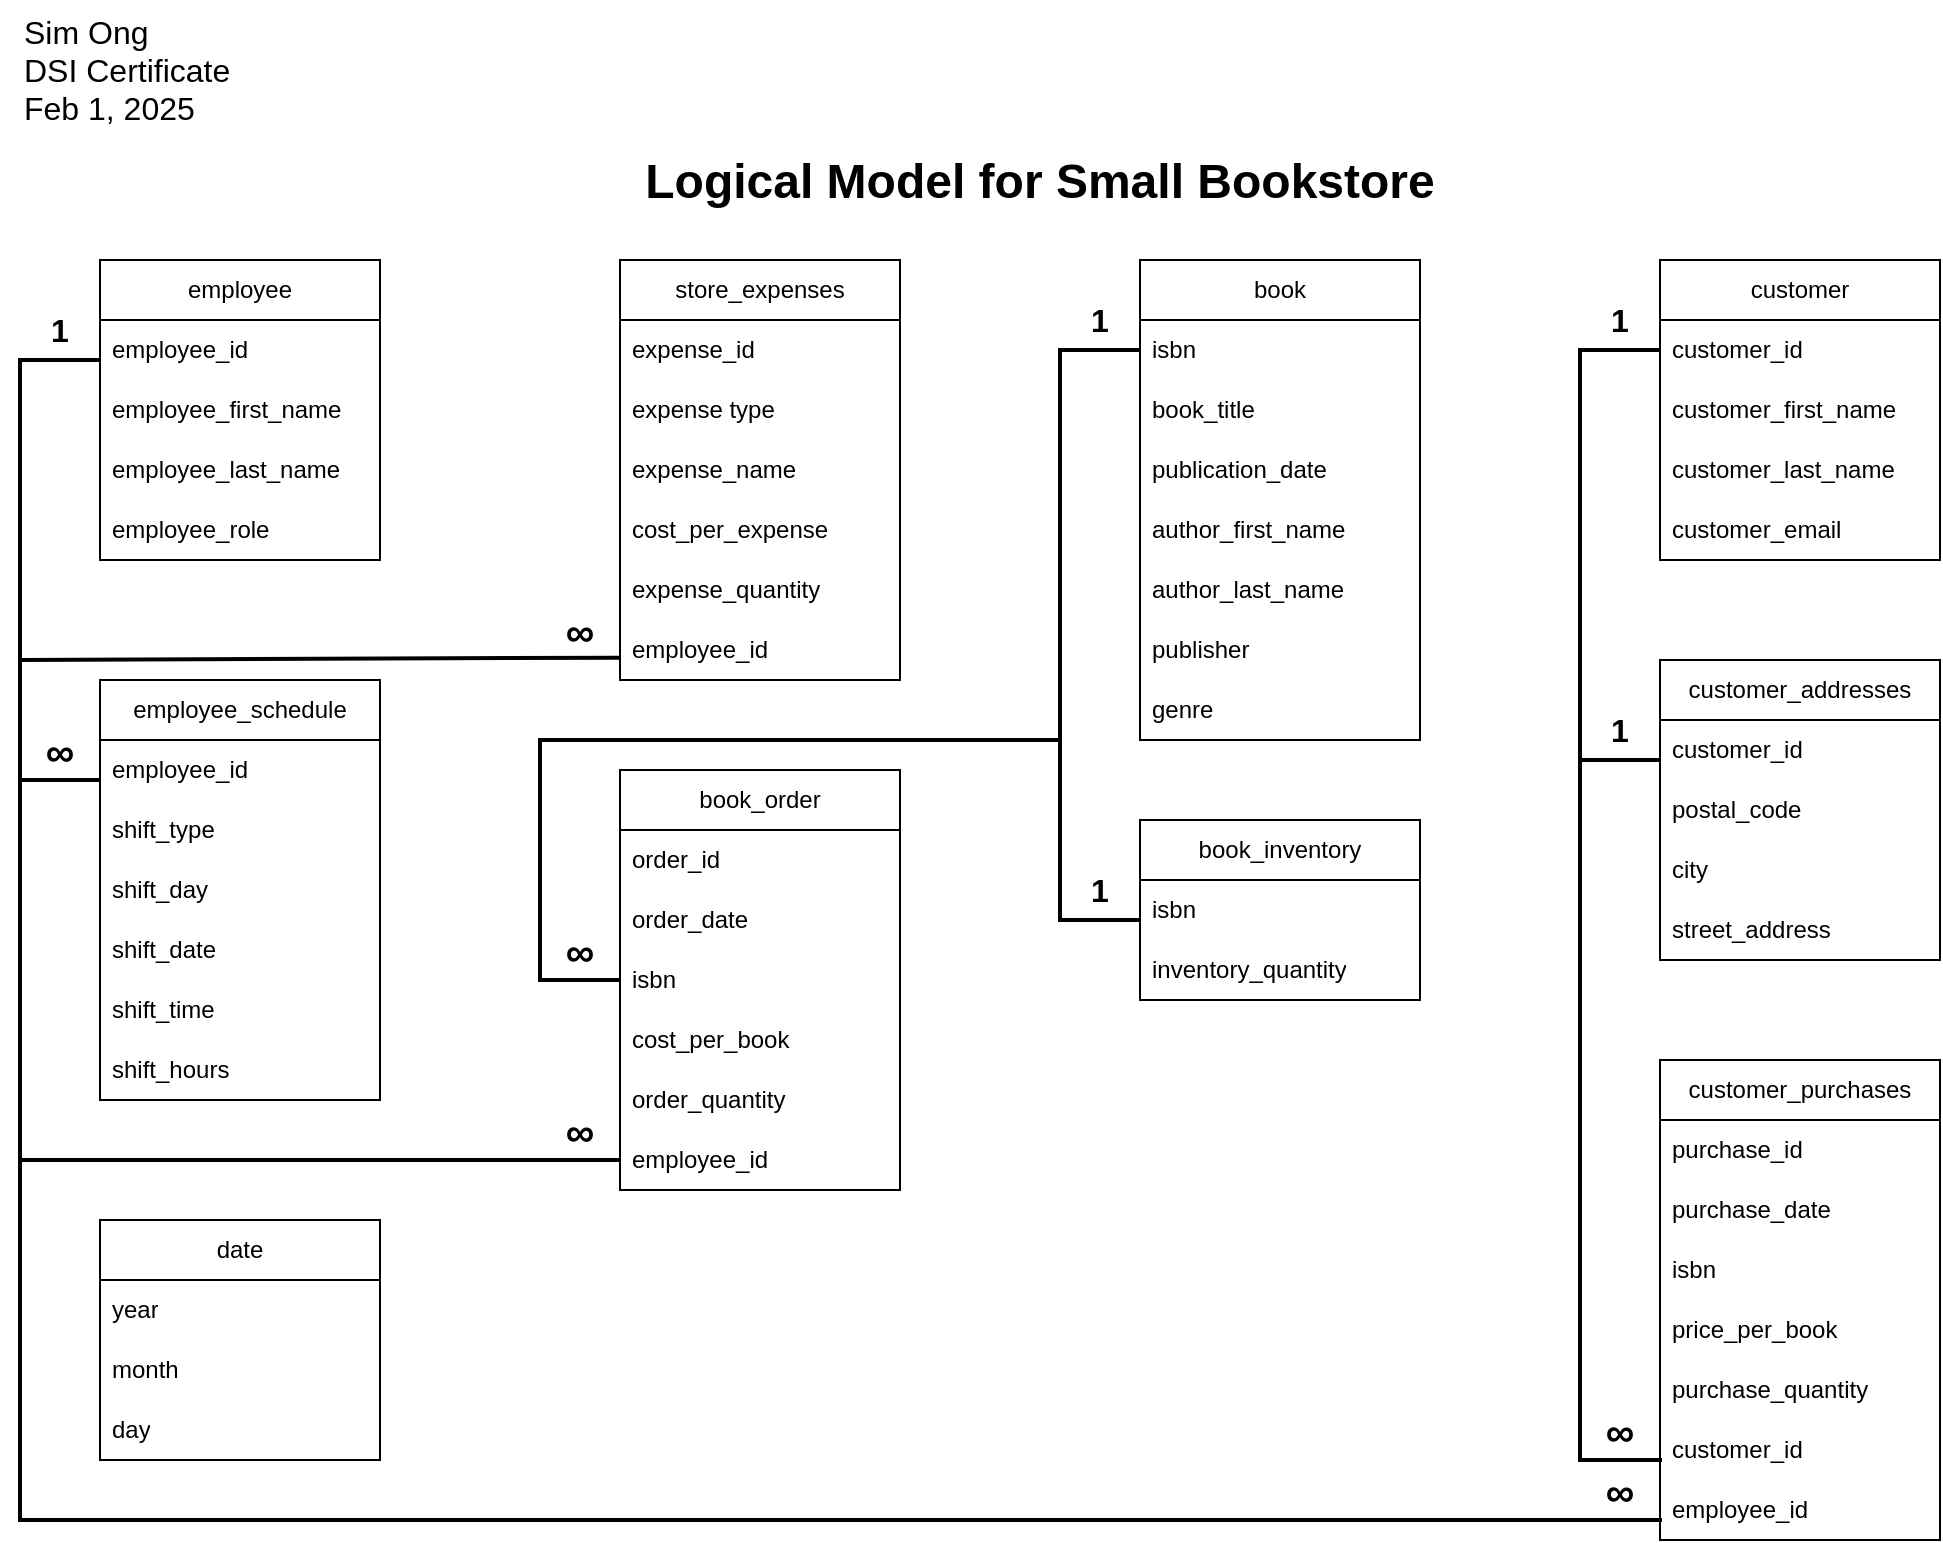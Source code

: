 <mxfile version="26.0.8">
  <diagram name="Page-1" id="HHc5s2xtrYDEAIcXQuKm">
    <mxGraphModel dx="1454" dy="2145" grid="1" gridSize="10" guides="1" tooltips="1" connect="1" arrows="1" fold="1" page="1" pageScale="1" pageWidth="1100" pageHeight="850" math="0" shadow="0">
      <root>
        <mxCell id="0" />
        <mxCell id="1" parent="0" />
        <mxCell id="Mvz2EwLi-r0chd6kOaBk-1" value="&lt;h1 style=&quot;margin-top: 0px;&quot;&gt;Logical Model for Small Bookstore&lt;/h1&gt;" style="text;html=1;whiteSpace=wrap;overflow=hidden;rounded=0;align=center;" parent="1" vertex="1">
          <mxGeometry x="315" y="-740" width="470" height="50" as="geometry" />
        </mxCell>
        <mxCell id="Mvz2EwLi-r0chd6kOaBk-2" value="&lt;font style=&quot;font-size: 16px;&quot;&gt;Sim Ong&lt;/font&gt;&lt;div&gt;&lt;font style=&quot;font-size: 16px;&quot;&gt;DSI Certificate&lt;/font&gt;&lt;/div&gt;&lt;div&gt;&lt;font style=&quot;font-size: 16px;&quot;&gt;Feb 1, 2025&lt;/font&gt;&lt;/div&gt;" style="text;html=1;align=left;verticalAlign=middle;whiteSpace=wrap;rounded=0;" parent="1" vertex="1">
          <mxGeometry x="40" y="-810" width="180" height="70" as="geometry" />
        </mxCell>
        <mxCell id="Mvz2EwLi-r0chd6kOaBk-3" value="employee" style="swimlane;fontStyle=0;childLayout=stackLayout;horizontal=1;startSize=30;horizontalStack=0;resizeParent=1;resizeParentMax=0;resizeLast=0;collapsible=1;marginBottom=0;whiteSpace=wrap;html=1;" parent="1" vertex="1">
          <mxGeometry x="80" y="-680" width="140" height="150" as="geometry" />
        </mxCell>
        <mxCell id="Mvz2EwLi-r0chd6kOaBk-4" value="employee_id" style="text;strokeColor=none;fillColor=none;align=left;verticalAlign=middle;spacingLeft=4;spacingRight=4;overflow=hidden;points=[[0,0.5],[1,0.5]];portConstraint=eastwest;rotatable=0;whiteSpace=wrap;html=1;" parent="Mvz2EwLi-r0chd6kOaBk-3" vertex="1">
          <mxGeometry y="30" width="140" height="30" as="geometry" />
        </mxCell>
        <mxCell id="Mvz2EwLi-r0chd6kOaBk-5" value="employee_first_name" style="text;strokeColor=none;fillColor=none;align=left;verticalAlign=middle;spacingLeft=4;spacingRight=4;overflow=hidden;points=[[0,0.5],[1,0.5]];portConstraint=eastwest;rotatable=0;whiteSpace=wrap;html=1;" parent="Mvz2EwLi-r0chd6kOaBk-3" vertex="1">
          <mxGeometry y="60" width="140" height="30" as="geometry" />
        </mxCell>
        <mxCell id="Mvz2EwLi-r0chd6kOaBk-6" value="employee_last_name" style="text;strokeColor=none;fillColor=none;align=left;verticalAlign=middle;spacingLeft=4;spacingRight=4;overflow=hidden;points=[[0,0.5],[1,0.5]];portConstraint=eastwest;rotatable=0;whiteSpace=wrap;html=1;" parent="Mvz2EwLi-r0chd6kOaBk-3" vertex="1">
          <mxGeometry y="90" width="140" height="30" as="geometry" />
        </mxCell>
        <mxCell id="Mvz2EwLi-r0chd6kOaBk-7" value="employee_role" style="text;strokeColor=none;fillColor=none;align=left;verticalAlign=middle;spacingLeft=4;spacingRight=4;overflow=hidden;points=[[0,0.5],[1,0.5]];portConstraint=eastwest;rotatable=0;whiteSpace=wrap;html=1;" parent="Mvz2EwLi-r0chd6kOaBk-3" vertex="1">
          <mxGeometry y="120" width="140" height="30" as="geometry" />
        </mxCell>
        <mxCell id="Mvz2EwLi-r0chd6kOaBk-8" value="customer" style="swimlane;fontStyle=0;childLayout=stackLayout;horizontal=1;startSize=30;horizontalStack=0;resizeParent=1;resizeParentMax=0;resizeLast=0;collapsible=1;marginBottom=0;whiteSpace=wrap;html=1;" parent="1" vertex="1">
          <mxGeometry x="860" y="-680" width="140" height="150" as="geometry" />
        </mxCell>
        <mxCell id="Mvz2EwLi-r0chd6kOaBk-9" value="customer_id" style="text;strokeColor=none;fillColor=none;align=left;verticalAlign=middle;spacingLeft=4;spacingRight=4;overflow=hidden;points=[[0,0.5],[1,0.5]];portConstraint=eastwest;rotatable=0;whiteSpace=wrap;html=1;" parent="Mvz2EwLi-r0chd6kOaBk-8" vertex="1">
          <mxGeometry y="30" width="140" height="30" as="geometry" />
        </mxCell>
        <mxCell id="Mvz2EwLi-r0chd6kOaBk-10" value="customer_first_name" style="text;strokeColor=none;fillColor=none;align=left;verticalAlign=middle;spacingLeft=4;spacingRight=4;overflow=hidden;points=[[0,0.5],[1,0.5]];portConstraint=eastwest;rotatable=0;whiteSpace=wrap;html=1;" parent="Mvz2EwLi-r0chd6kOaBk-8" vertex="1">
          <mxGeometry y="60" width="140" height="30" as="geometry" />
        </mxCell>
        <mxCell id="Mvz2EwLi-r0chd6kOaBk-11" value="customer_last_name" style="text;strokeColor=none;fillColor=none;align=left;verticalAlign=middle;spacingLeft=4;spacingRight=4;overflow=hidden;points=[[0,0.5],[1,0.5]];portConstraint=eastwest;rotatable=0;whiteSpace=wrap;html=1;" parent="Mvz2EwLi-r0chd6kOaBk-8" vertex="1">
          <mxGeometry y="90" width="140" height="30" as="geometry" />
        </mxCell>
        <mxCell id="Mvz2EwLi-r0chd6kOaBk-13" value="customer_email" style="text;strokeColor=none;fillColor=none;align=left;verticalAlign=middle;spacingLeft=4;spacingRight=4;overflow=hidden;points=[[0,0.5],[1,0.5]];portConstraint=eastwest;rotatable=0;whiteSpace=wrap;html=1;" parent="Mvz2EwLi-r0chd6kOaBk-8" vertex="1">
          <mxGeometry y="120" width="140" height="30" as="geometry" />
        </mxCell>
        <mxCell id="Mvz2EwLi-r0chd6kOaBk-14" value="book_order" style="swimlane;fontStyle=0;childLayout=stackLayout;horizontal=1;startSize=30;horizontalStack=0;resizeParent=1;resizeParentMax=0;resizeLast=0;collapsible=1;marginBottom=0;whiteSpace=wrap;html=1;" parent="1" vertex="1">
          <mxGeometry x="340" y="-425" width="140" height="210" as="geometry" />
        </mxCell>
        <mxCell id="Mvz2EwLi-r0chd6kOaBk-15" value="order_id" style="text;strokeColor=none;fillColor=none;align=left;verticalAlign=middle;spacingLeft=4;spacingRight=4;overflow=hidden;points=[[0,0.5],[1,0.5]];portConstraint=eastwest;rotatable=0;whiteSpace=wrap;html=1;" parent="Mvz2EwLi-r0chd6kOaBk-14" vertex="1">
          <mxGeometry y="30" width="140" height="30" as="geometry" />
        </mxCell>
        <mxCell id="Mvz2EwLi-r0chd6kOaBk-23" value="order_date" style="text;strokeColor=none;fillColor=none;align=left;verticalAlign=middle;spacingLeft=4;spacingRight=4;overflow=hidden;points=[[0,0.5],[1,0.5]];portConstraint=eastwest;rotatable=0;whiteSpace=wrap;html=1;" parent="Mvz2EwLi-r0chd6kOaBk-14" vertex="1">
          <mxGeometry y="60" width="140" height="30" as="geometry" />
        </mxCell>
        <mxCell id="Mvz2EwLi-r0chd6kOaBk-17" value="isbn" style="text;strokeColor=none;fillColor=none;align=left;verticalAlign=middle;spacingLeft=4;spacingRight=4;overflow=hidden;points=[[0,0.5],[1,0.5]];portConstraint=eastwest;rotatable=0;whiteSpace=wrap;html=1;" parent="Mvz2EwLi-r0chd6kOaBk-14" vertex="1">
          <mxGeometry y="90" width="140" height="30" as="geometry" />
        </mxCell>
        <mxCell id="Mvz2EwLi-r0chd6kOaBk-36" value="cost_per_book" style="text;strokeColor=none;fillColor=none;align=left;verticalAlign=middle;spacingLeft=4;spacingRight=4;overflow=hidden;points=[[0,0.5],[1,0.5]];portConstraint=eastwest;rotatable=0;whiteSpace=wrap;html=1;" parent="Mvz2EwLi-r0chd6kOaBk-14" vertex="1">
          <mxGeometry y="120" width="140" height="30" as="geometry" />
        </mxCell>
        <mxCell id="Mvz2EwLi-r0chd6kOaBk-18" value="order_quantity" style="text;strokeColor=none;fillColor=none;align=left;verticalAlign=middle;spacingLeft=4;spacingRight=4;overflow=hidden;points=[[0,0.5],[1,0.5]];portConstraint=eastwest;rotatable=0;whiteSpace=wrap;html=1;" parent="Mvz2EwLi-r0chd6kOaBk-14" vertex="1">
          <mxGeometry y="150" width="140" height="30" as="geometry" />
        </mxCell>
        <mxCell id="953FmAvS5PkNVOOfTQaq-9" value="employee_id" style="text;strokeColor=none;fillColor=none;align=left;verticalAlign=middle;spacingLeft=4;spacingRight=4;overflow=hidden;points=[[0,0.5],[1,0.5]];portConstraint=eastwest;rotatable=0;whiteSpace=wrap;html=1;" vertex="1" parent="Mvz2EwLi-r0chd6kOaBk-14">
          <mxGeometry y="180" width="140" height="30" as="geometry" />
        </mxCell>
        <mxCell id="Mvz2EwLi-r0chd6kOaBk-24" value="book" style="swimlane;fontStyle=0;childLayout=stackLayout;horizontal=1;startSize=30;horizontalStack=0;resizeParent=1;resizeParentMax=0;resizeLast=0;collapsible=1;marginBottom=0;whiteSpace=wrap;html=1;" parent="1" vertex="1">
          <mxGeometry x="600" y="-680" width="140" height="240" as="geometry" />
        </mxCell>
        <mxCell id="Mvz2EwLi-r0chd6kOaBk-25" value="isbn" style="text;strokeColor=none;fillColor=none;align=left;verticalAlign=middle;spacingLeft=4;spacingRight=4;overflow=hidden;points=[[0,0.5],[1,0.5]];portConstraint=eastwest;rotatable=0;whiteSpace=wrap;html=1;" parent="Mvz2EwLi-r0chd6kOaBk-24" vertex="1">
          <mxGeometry y="30" width="140" height="30" as="geometry" />
        </mxCell>
        <mxCell id="Mvz2EwLi-r0chd6kOaBk-26" value="book_title" style="text;strokeColor=none;fillColor=none;align=left;verticalAlign=middle;spacingLeft=4;spacingRight=4;overflow=hidden;points=[[0,0.5],[1,0.5]];portConstraint=eastwest;rotatable=0;whiteSpace=wrap;html=1;" parent="Mvz2EwLi-r0chd6kOaBk-24" vertex="1">
          <mxGeometry y="60" width="140" height="30" as="geometry" />
        </mxCell>
        <mxCell id="Mvz2EwLi-r0chd6kOaBk-21" value="publication_date" style="text;strokeColor=none;fillColor=none;align=left;verticalAlign=middle;spacingLeft=4;spacingRight=4;overflow=hidden;points=[[0,0.5],[1,0.5]];portConstraint=eastwest;rotatable=0;whiteSpace=wrap;html=1;" parent="Mvz2EwLi-r0chd6kOaBk-24" vertex="1">
          <mxGeometry y="90" width="140" height="30" as="geometry" />
        </mxCell>
        <mxCell id="Mvz2EwLi-r0chd6kOaBk-20" value="author_first_name" style="text;strokeColor=none;fillColor=none;align=left;verticalAlign=middle;spacingLeft=4;spacingRight=4;overflow=hidden;points=[[0,0.5],[1,0.5]];portConstraint=eastwest;rotatable=0;whiteSpace=wrap;html=1;" parent="Mvz2EwLi-r0chd6kOaBk-24" vertex="1">
          <mxGeometry y="120" width="140" height="30" as="geometry" />
        </mxCell>
        <mxCell id="Mvz2EwLi-r0chd6kOaBk-19" value="author_last_name" style="text;strokeColor=none;fillColor=none;align=left;verticalAlign=middle;spacingLeft=4;spacingRight=4;overflow=hidden;points=[[0,0.5],[1,0.5]];portConstraint=eastwest;rotatable=0;whiteSpace=wrap;html=1;" parent="Mvz2EwLi-r0chd6kOaBk-24" vertex="1">
          <mxGeometry y="150" width="140" height="30" as="geometry" />
        </mxCell>
        <mxCell id="Mvz2EwLi-r0chd6kOaBk-16" value="publisher" style="text;strokeColor=none;fillColor=none;align=left;verticalAlign=middle;spacingLeft=4;spacingRight=4;overflow=hidden;points=[[0,0.5],[1,0.5]];portConstraint=eastwest;rotatable=0;whiteSpace=wrap;html=1;" parent="Mvz2EwLi-r0chd6kOaBk-24" vertex="1">
          <mxGeometry y="180" width="140" height="30" as="geometry" />
        </mxCell>
        <mxCell id="953FmAvS5PkNVOOfTQaq-34" value="genre" style="text;strokeColor=none;fillColor=none;align=left;verticalAlign=middle;spacingLeft=4;spacingRight=4;overflow=hidden;points=[[0,0.5],[1,0.5]];portConstraint=eastwest;rotatable=0;whiteSpace=wrap;html=1;" vertex="1" parent="Mvz2EwLi-r0chd6kOaBk-24">
          <mxGeometry y="210" width="140" height="30" as="geometry" />
        </mxCell>
        <mxCell id="Mvz2EwLi-r0chd6kOaBk-30" value="customer_purchases" style="swimlane;fontStyle=0;childLayout=stackLayout;horizontal=1;startSize=30;horizontalStack=0;resizeParent=1;resizeParentMax=0;resizeLast=0;collapsible=1;marginBottom=0;whiteSpace=wrap;html=1;" parent="1" vertex="1">
          <mxGeometry x="860" y="-280" width="140" height="240" as="geometry" />
        </mxCell>
        <mxCell id="Mvz2EwLi-r0chd6kOaBk-31" value="purchase_id" style="text;strokeColor=none;fillColor=none;align=left;verticalAlign=middle;spacingLeft=4;spacingRight=4;overflow=hidden;points=[[0,0.5],[1,0.5]];portConstraint=eastwest;rotatable=0;whiteSpace=wrap;html=1;" parent="Mvz2EwLi-r0chd6kOaBk-30" vertex="1">
          <mxGeometry y="30" width="140" height="30" as="geometry" />
        </mxCell>
        <mxCell id="Mvz2EwLi-r0chd6kOaBk-32" value="purchase_date" style="text;strokeColor=none;fillColor=none;align=left;verticalAlign=middle;spacingLeft=4;spacingRight=4;overflow=hidden;points=[[0,0.5],[1,0.5]];portConstraint=eastwest;rotatable=0;whiteSpace=wrap;html=1;" parent="Mvz2EwLi-r0chd6kOaBk-30" vertex="1">
          <mxGeometry y="60" width="140" height="30" as="geometry" />
        </mxCell>
        <mxCell id="Mvz2EwLi-r0chd6kOaBk-33" value="isbn" style="text;strokeColor=none;fillColor=none;align=left;verticalAlign=middle;spacingLeft=4;spacingRight=4;overflow=hidden;points=[[0,0.5],[1,0.5]];portConstraint=eastwest;rotatable=0;whiteSpace=wrap;html=1;" parent="Mvz2EwLi-r0chd6kOaBk-30" vertex="1">
          <mxGeometry y="90" width="140" height="30" as="geometry" />
        </mxCell>
        <mxCell id="Mvz2EwLi-r0chd6kOaBk-35" value="price_per_book" style="text;strokeColor=none;fillColor=none;align=left;verticalAlign=middle;spacingLeft=4;spacingRight=4;overflow=hidden;points=[[0,0.5],[1,0.5]];portConstraint=eastwest;rotatable=0;whiteSpace=wrap;html=1;" parent="Mvz2EwLi-r0chd6kOaBk-30" vertex="1">
          <mxGeometry y="120" width="140" height="30" as="geometry" />
        </mxCell>
        <mxCell id="Mvz2EwLi-r0chd6kOaBk-34" value="purchase_quantity" style="text;strokeColor=none;fillColor=none;align=left;verticalAlign=middle;spacingLeft=4;spacingRight=4;overflow=hidden;points=[[0,0.5],[1,0.5]];portConstraint=eastwest;rotatable=0;whiteSpace=wrap;html=1;" parent="Mvz2EwLi-r0chd6kOaBk-30" vertex="1">
          <mxGeometry y="150" width="140" height="30" as="geometry" />
        </mxCell>
        <mxCell id="Mvz2EwLi-r0chd6kOaBk-37" value="customer_id" style="text;strokeColor=none;fillColor=none;align=left;verticalAlign=middle;spacingLeft=4;spacingRight=4;overflow=hidden;points=[[0,0.5],[1,0.5]];portConstraint=eastwest;rotatable=0;whiteSpace=wrap;html=1;" parent="Mvz2EwLi-r0chd6kOaBk-30" vertex="1">
          <mxGeometry y="180" width="140" height="30" as="geometry" />
        </mxCell>
        <mxCell id="Mvz2EwLi-r0chd6kOaBk-38" value="employee_id" style="text;strokeColor=none;fillColor=none;align=left;verticalAlign=middle;spacingLeft=4;spacingRight=4;overflow=hidden;points=[[0,0.5],[1,0.5]];portConstraint=eastwest;rotatable=0;whiteSpace=wrap;html=1;" parent="Mvz2EwLi-r0chd6kOaBk-30" vertex="1">
          <mxGeometry y="210" width="140" height="30" as="geometry" />
        </mxCell>
        <mxCell id="Mvz2EwLi-r0chd6kOaBk-39" value="employee_schedule" style="swimlane;fontStyle=0;childLayout=stackLayout;horizontal=1;startSize=30;horizontalStack=0;resizeParent=1;resizeParentMax=0;resizeLast=0;collapsible=1;marginBottom=0;whiteSpace=wrap;html=1;" parent="1" vertex="1">
          <mxGeometry x="80" y="-470" width="140" height="210" as="geometry" />
        </mxCell>
        <mxCell id="Mvz2EwLi-r0chd6kOaBk-40" value="employee_id" style="text;strokeColor=none;fillColor=none;align=left;verticalAlign=middle;spacingLeft=4;spacingRight=4;overflow=hidden;points=[[0,0.5],[1,0.5]];portConstraint=eastwest;rotatable=0;whiteSpace=wrap;html=1;" parent="Mvz2EwLi-r0chd6kOaBk-39" vertex="1">
          <mxGeometry y="30" width="140" height="30" as="geometry" />
        </mxCell>
        <mxCell id="Mvz2EwLi-r0chd6kOaBk-41" value="shift_type" style="text;strokeColor=none;fillColor=none;align=left;verticalAlign=middle;spacingLeft=4;spacingRight=4;overflow=hidden;points=[[0,0.5],[1,0.5]];portConstraint=eastwest;rotatable=0;whiteSpace=wrap;html=1;" parent="Mvz2EwLi-r0chd6kOaBk-39" vertex="1">
          <mxGeometry y="60" width="140" height="30" as="geometry" />
        </mxCell>
        <mxCell id="Mvz2EwLi-r0chd6kOaBk-43" value="shift_day" style="text;strokeColor=none;fillColor=none;align=left;verticalAlign=middle;spacingLeft=4;spacingRight=4;overflow=hidden;points=[[0,0.5],[1,0.5]];portConstraint=eastwest;rotatable=0;whiteSpace=wrap;html=1;" parent="Mvz2EwLi-r0chd6kOaBk-39" vertex="1">
          <mxGeometry y="90" width="140" height="30" as="geometry" />
        </mxCell>
        <mxCell id="953FmAvS5PkNVOOfTQaq-2" value="shift_date" style="text;strokeColor=none;fillColor=none;align=left;verticalAlign=middle;spacingLeft=4;spacingRight=4;overflow=hidden;points=[[0,0.5],[1,0.5]];portConstraint=eastwest;rotatable=0;whiteSpace=wrap;html=1;" vertex="1" parent="Mvz2EwLi-r0chd6kOaBk-39">
          <mxGeometry y="120" width="140" height="30" as="geometry" />
        </mxCell>
        <mxCell id="953FmAvS5PkNVOOfTQaq-4" value="shift_time" style="text;strokeColor=none;fillColor=none;align=left;verticalAlign=middle;spacingLeft=4;spacingRight=4;overflow=hidden;points=[[0,0.5],[1,0.5]];portConstraint=eastwest;rotatable=0;whiteSpace=wrap;html=1;" vertex="1" parent="Mvz2EwLi-r0chd6kOaBk-39">
          <mxGeometry y="150" width="140" height="30" as="geometry" />
        </mxCell>
        <mxCell id="953FmAvS5PkNVOOfTQaq-3" value="shift_hours" style="text;strokeColor=none;fillColor=none;align=left;verticalAlign=middle;spacingLeft=4;spacingRight=4;overflow=hidden;points=[[0,0.5],[1,0.5]];portConstraint=eastwest;rotatable=0;whiteSpace=wrap;html=1;" vertex="1" parent="Mvz2EwLi-r0chd6kOaBk-39">
          <mxGeometry y="180" width="140" height="30" as="geometry" />
        </mxCell>
        <mxCell id="953FmAvS5PkNVOOfTQaq-5" value="store_expenses" style="swimlane;fontStyle=0;childLayout=stackLayout;horizontal=1;startSize=30;horizontalStack=0;resizeParent=1;resizeParentMax=0;resizeLast=0;collapsible=1;marginBottom=0;whiteSpace=wrap;html=1;" vertex="1" parent="1">
          <mxGeometry x="340" y="-680" width="140" height="210" as="geometry" />
        </mxCell>
        <mxCell id="953FmAvS5PkNVOOfTQaq-6" value="expense_id" style="text;strokeColor=none;fillColor=none;align=left;verticalAlign=middle;spacingLeft=4;spacingRight=4;overflow=hidden;points=[[0,0.5],[1,0.5]];portConstraint=eastwest;rotatable=0;whiteSpace=wrap;html=1;" vertex="1" parent="953FmAvS5PkNVOOfTQaq-5">
          <mxGeometry y="30" width="140" height="30" as="geometry" />
        </mxCell>
        <mxCell id="953FmAvS5PkNVOOfTQaq-7" value="expense type" style="text;strokeColor=none;fillColor=none;align=left;verticalAlign=middle;spacingLeft=4;spacingRight=4;overflow=hidden;points=[[0,0.5],[1,0.5]];portConstraint=eastwest;rotatable=0;whiteSpace=wrap;html=1;" vertex="1" parent="953FmAvS5PkNVOOfTQaq-5">
          <mxGeometry y="60" width="140" height="30" as="geometry" />
        </mxCell>
        <mxCell id="953FmAvS5PkNVOOfTQaq-8" value="expense_name" style="text;strokeColor=none;fillColor=none;align=left;verticalAlign=middle;spacingLeft=4;spacingRight=4;overflow=hidden;points=[[0,0.5],[1,0.5]];portConstraint=eastwest;rotatable=0;whiteSpace=wrap;html=1;" vertex="1" parent="953FmAvS5PkNVOOfTQaq-5">
          <mxGeometry y="90" width="140" height="30" as="geometry" />
        </mxCell>
        <mxCell id="953FmAvS5PkNVOOfTQaq-10" value="cost_per_expense" style="text;strokeColor=none;fillColor=none;align=left;verticalAlign=middle;spacingLeft=4;spacingRight=4;overflow=hidden;points=[[0,0.5],[1,0.5]];portConstraint=eastwest;rotatable=0;whiteSpace=wrap;html=1;" vertex="1" parent="953FmAvS5PkNVOOfTQaq-5">
          <mxGeometry y="120" width="140" height="30" as="geometry" />
        </mxCell>
        <mxCell id="953FmAvS5PkNVOOfTQaq-11" value="expense_quantity" style="text;strokeColor=none;fillColor=none;align=left;verticalAlign=middle;spacingLeft=4;spacingRight=4;overflow=hidden;points=[[0,0.5],[1,0.5]];portConstraint=eastwest;rotatable=0;whiteSpace=wrap;html=1;" vertex="1" parent="953FmAvS5PkNVOOfTQaq-5">
          <mxGeometry y="150" width="140" height="30" as="geometry" />
        </mxCell>
        <mxCell id="953FmAvS5PkNVOOfTQaq-13" value="employee_id" style="text;strokeColor=none;fillColor=none;align=left;verticalAlign=middle;spacingLeft=4;spacingRight=4;overflow=hidden;points=[[0,0.5],[1,0.5]];portConstraint=eastwest;rotatable=0;whiteSpace=wrap;html=1;" vertex="1" parent="953FmAvS5PkNVOOfTQaq-5">
          <mxGeometry y="180" width="140" height="30" as="geometry" />
        </mxCell>
        <mxCell id="953FmAvS5PkNVOOfTQaq-14" value="customer_addresses" style="swimlane;fontStyle=0;childLayout=stackLayout;horizontal=1;startSize=30;horizontalStack=0;resizeParent=1;resizeParentMax=0;resizeLast=0;collapsible=1;marginBottom=0;whiteSpace=wrap;html=1;" vertex="1" parent="1">
          <mxGeometry x="860" y="-480" width="140" height="150" as="geometry" />
        </mxCell>
        <mxCell id="953FmAvS5PkNVOOfTQaq-15" value="customer_id" style="text;strokeColor=none;fillColor=none;align=left;verticalAlign=middle;spacingLeft=4;spacingRight=4;overflow=hidden;points=[[0,0.5],[1,0.5]];portConstraint=eastwest;rotatable=0;whiteSpace=wrap;html=1;" vertex="1" parent="953FmAvS5PkNVOOfTQaq-14">
          <mxGeometry y="30" width="140" height="30" as="geometry" />
        </mxCell>
        <mxCell id="953FmAvS5PkNVOOfTQaq-16" value="postal_code" style="text;strokeColor=none;fillColor=none;align=left;verticalAlign=middle;spacingLeft=4;spacingRight=4;overflow=hidden;points=[[0,0.5],[1,0.5]];portConstraint=eastwest;rotatable=0;whiteSpace=wrap;html=1;" vertex="1" parent="953FmAvS5PkNVOOfTQaq-14">
          <mxGeometry y="60" width="140" height="30" as="geometry" />
        </mxCell>
        <mxCell id="953FmAvS5PkNVOOfTQaq-17" value="city" style="text;strokeColor=none;fillColor=none;align=left;verticalAlign=middle;spacingLeft=4;spacingRight=4;overflow=hidden;points=[[0,0.5],[1,0.5]];portConstraint=eastwest;rotatable=0;whiteSpace=wrap;html=1;" vertex="1" parent="953FmAvS5PkNVOOfTQaq-14">
          <mxGeometry y="90" width="140" height="30" as="geometry" />
        </mxCell>
        <mxCell id="953FmAvS5PkNVOOfTQaq-19" value="street_address" style="text;strokeColor=none;fillColor=none;align=left;verticalAlign=middle;spacingLeft=4;spacingRight=4;overflow=hidden;points=[[0,0.5],[1,0.5]];portConstraint=eastwest;rotatable=0;whiteSpace=wrap;html=1;" vertex="1" parent="953FmAvS5PkNVOOfTQaq-14">
          <mxGeometry y="120" width="140" height="30" as="geometry" />
        </mxCell>
        <mxCell id="953FmAvS5PkNVOOfTQaq-20" value="book_inventory" style="swimlane;fontStyle=0;childLayout=stackLayout;horizontal=1;startSize=30;horizontalStack=0;resizeParent=1;resizeParentMax=0;resizeLast=0;collapsible=1;marginBottom=0;whiteSpace=wrap;html=1;" vertex="1" parent="1">
          <mxGeometry x="600" y="-400" width="140" height="90" as="geometry" />
        </mxCell>
        <mxCell id="953FmAvS5PkNVOOfTQaq-21" value="isbn" style="text;strokeColor=none;fillColor=none;align=left;verticalAlign=middle;spacingLeft=4;spacingRight=4;overflow=hidden;points=[[0,0.5],[1,0.5]];portConstraint=eastwest;rotatable=0;whiteSpace=wrap;html=1;" vertex="1" parent="953FmAvS5PkNVOOfTQaq-20">
          <mxGeometry y="30" width="140" height="30" as="geometry" />
        </mxCell>
        <mxCell id="953FmAvS5PkNVOOfTQaq-22" value="inventory_quantity" style="text;strokeColor=none;fillColor=none;align=left;verticalAlign=middle;spacingLeft=4;spacingRight=4;overflow=hidden;points=[[0,0.5],[1,0.5]];portConstraint=eastwest;rotatable=0;whiteSpace=wrap;html=1;" vertex="1" parent="953FmAvS5PkNVOOfTQaq-20">
          <mxGeometry y="60" width="140" height="30" as="geometry" />
        </mxCell>
        <mxCell id="953FmAvS5PkNVOOfTQaq-24" value="" style="strokeWidth=2;html=1;shape=mxgraph.flowchart.annotation_1;align=left;pointerEvents=1;" vertex="1" parent="1">
          <mxGeometry x="40" y="-630" width="40" height="210" as="geometry" />
        </mxCell>
        <mxCell id="953FmAvS5PkNVOOfTQaq-25" value="" style="shape=partialRectangle;whiteSpace=wrap;html=1;bottom=0;right=0;fillColor=none;direction=north;strokeWidth=2;" vertex="1" parent="1">
          <mxGeometry x="40" y="-420" width="820" height="370" as="geometry" />
        </mxCell>
        <mxCell id="953FmAvS5PkNVOOfTQaq-26" value="" style="endArrow=none;html=1;rounded=0;strokeWidth=2;" edge="1" parent="1">
          <mxGeometry width="50" height="50" relative="1" as="geometry">
            <mxPoint x="40" y="-230" as="sourcePoint" />
            <mxPoint x="340" y="-230" as="targetPoint" />
          </mxGeometry>
        </mxCell>
        <mxCell id="953FmAvS5PkNVOOfTQaq-27" value="" style="endArrow=none;html=1;rounded=0;strokeWidth=2;" edge="1" parent="1">
          <mxGeometry width="50" height="50" relative="1" as="geometry">
            <mxPoint x="40" y="-480" as="sourcePoint" />
            <mxPoint x="340" y="-481.18" as="targetPoint" />
          </mxGeometry>
        </mxCell>
        <mxCell id="953FmAvS5PkNVOOfTQaq-29" value="" style="strokeWidth=2;html=1;shape=mxgraph.flowchart.annotation_1;align=left;pointerEvents=1;" vertex="1" parent="1">
          <mxGeometry x="820" y="-635" width="40" height="205" as="geometry" />
        </mxCell>
        <mxCell id="953FmAvS5PkNVOOfTQaq-30" value="" style="shape=partialRectangle;whiteSpace=wrap;html=1;bottom=0;right=0;fillColor=none;direction=north;strokeWidth=2;" vertex="1" parent="1">
          <mxGeometry x="820" y="-430" width="40" height="350" as="geometry" />
        </mxCell>
        <mxCell id="953FmAvS5PkNVOOfTQaq-31" value="" style="strokeWidth=2;html=1;shape=mxgraph.flowchart.annotation_1;align=left;pointerEvents=1;" vertex="1" parent="1">
          <mxGeometry x="560" y="-635" width="40" height="285" as="geometry" />
        </mxCell>
        <mxCell id="953FmAvS5PkNVOOfTQaq-32" value="" style="shape=partialRectangle;whiteSpace=wrap;html=1;top=0;left=0;fillColor=none;strokeWidth=2;direction=west;" vertex="1" parent="1">
          <mxGeometry x="300" y="-440" width="260" height="120" as="geometry" />
        </mxCell>
        <mxCell id="953FmAvS5PkNVOOfTQaq-33" value="" style="endArrow=none;html=1;rounded=0;strokeWidth=2;" edge="1" parent="1">
          <mxGeometry width="50" height="50" relative="1" as="geometry">
            <mxPoint x="300" y="-320" as="sourcePoint" />
            <mxPoint x="340" y="-320" as="targetPoint" />
          </mxGeometry>
        </mxCell>
        <mxCell id="953FmAvS5PkNVOOfTQaq-35" value="&lt;b&gt;1&lt;/b&gt;" style="text;html=1;align=center;verticalAlign=middle;whiteSpace=wrap;rounded=0;fontSize=16;" vertex="1" parent="1">
          <mxGeometry x="30" y="-660" width="60" height="30" as="geometry" />
        </mxCell>
        <mxCell id="953FmAvS5PkNVOOfTQaq-37" value="&lt;b&gt;1&lt;/b&gt;" style="text;html=1;align=center;verticalAlign=middle;whiteSpace=wrap;rounded=0;fontSize=16;" vertex="1" parent="1">
          <mxGeometry x="550" y="-665" width="60" height="30" as="geometry" />
        </mxCell>
        <mxCell id="953FmAvS5PkNVOOfTQaq-38" value="&lt;b&gt;1&lt;/b&gt;" style="text;html=1;align=center;verticalAlign=middle;whiteSpace=wrap;rounded=0;fontSize=16;" vertex="1" parent="1">
          <mxGeometry x="810" y="-665" width="60" height="30" as="geometry" />
        </mxCell>
        <mxCell id="953FmAvS5PkNVOOfTQaq-39" value="&lt;b&gt;1&lt;/b&gt;" style="text;html=1;align=center;verticalAlign=middle;whiteSpace=wrap;rounded=0;fontSize=16;" vertex="1" parent="1">
          <mxGeometry x="810" y="-460" width="60" height="30" as="geometry" />
        </mxCell>
        <mxCell id="953FmAvS5PkNVOOfTQaq-40" value="&lt;b&gt;1&lt;/b&gt;" style="text;html=1;align=center;verticalAlign=middle;whiteSpace=wrap;rounded=0;fontSize=16;" vertex="1" parent="1">
          <mxGeometry x="550" y="-380" width="60" height="30" as="geometry" />
        </mxCell>
        <mxCell id="953FmAvS5PkNVOOfTQaq-41" value="&lt;b&gt;∞&lt;/b&gt;" style="text;html=1;align=center;verticalAlign=middle;whiteSpace=wrap;rounded=0;fontSize=20;" vertex="1" parent="1">
          <mxGeometry x="290" y="-260" width="60" height="30" as="geometry" />
        </mxCell>
        <mxCell id="953FmAvS5PkNVOOfTQaq-42" value="&lt;b&gt;∞&lt;/b&gt;" style="text;html=1;align=center;verticalAlign=middle;whiteSpace=wrap;rounded=0;fontSize=20;" vertex="1" parent="1">
          <mxGeometry x="290" y="-350" width="60" height="30" as="geometry" />
        </mxCell>
        <mxCell id="953FmAvS5PkNVOOfTQaq-43" value="&lt;b&gt;∞&lt;/b&gt;" style="text;html=1;align=center;verticalAlign=middle;whiteSpace=wrap;rounded=0;fontSize=20;" vertex="1" parent="1">
          <mxGeometry x="30" y="-450" width="60" height="30" as="geometry" />
        </mxCell>
        <mxCell id="953FmAvS5PkNVOOfTQaq-44" value="&lt;b&gt;∞&lt;/b&gt;" style="text;html=1;align=center;verticalAlign=middle;whiteSpace=wrap;rounded=0;fontSize=20;" vertex="1" parent="1">
          <mxGeometry x="290" y="-510" width="60" height="30" as="geometry" />
        </mxCell>
        <mxCell id="953FmAvS5PkNVOOfTQaq-45" value="&lt;b&gt;∞&lt;/b&gt;" style="text;html=1;align=center;verticalAlign=middle;whiteSpace=wrap;rounded=0;fontSize=20;" vertex="1" parent="1">
          <mxGeometry x="810" y="-110" width="60" height="30" as="geometry" />
        </mxCell>
        <mxCell id="953FmAvS5PkNVOOfTQaq-46" value="&lt;b&gt;∞&lt;/b&gt;" style="text;html=1;align=center;verticalAlign=middle;whiteSpace=wrap;rounded=0;fontSize=20;" vertex="1" parent="1">
          <mxGeometry x="810" y="-80" width="60" height="30" as="geometry" />
        </mxCell>
        <mxCell id="953FmAvS5PkNVOOfTQaq-47" value="date" style="swimlane;fontStyle=0;childLayout=stackLayout;horizontal=1;startSize=30;horizontalStack=0;resizeParent=1;resizeParentMax=0;resizeLast=0;collapsible=1;marginBottom=0;whiteSpace=wrap;html=1;" vertex="1" parent="1">
          <mxGeometry x="80" y="-200" width="140" height="120" as="geometry" />
        </mxCell>
        <mxCell id="953FmAvS5PkNVOOfTQaq-48" value="year" style="text;strokeColor=none;fillColor=none;align=left;verticalAlign=middle;spacingLeft=4;spacingRight=4;overflow=hidden;points=[[0,0.5],[1,0.5]];portConstraint=eastwest;rotatable=0;whiteSpace=wrap;html=1;" vertex="1" parent="953FmAvS5PkNVOOfTQaq-47">
          <mxGeometry y="30" width="140" height="30" as="geometry" />
        </mxCell>
        <mxCell id="953FmAvS5PkNVOOfTQaq-49" value="month" style="text;strokeColor=none;fillColor=none;align=left;verticalAlign=middle;spacingLeft=4;spacingRight=4;overflow=hidden;points=[[0,0.5],[1,0.5]];portConstraint=eastwest;rotatable=0;whiteSpace=wrap;html=1;" vertex="1" parent="953FmAvS5PkNVOOfTQaq-47">
          <mxGeometry y="60" width="140" height="30" as="geometry" />
        </mxCell>
        <mxCell id="953FmAvS5PkNVOOfTQaq-50" value="day" style="text;strokeColor=none;fillColor=none;align=left;verticalAlign=middle;spacingLeft=4;spacingRight=4;overflow=hidden;points=[[0,0.5],[1,0.5]];portConstraint=eastwest;rotatable=0;whiteSpace=wrap;html=1;" vertex="1" parent="953FmAvS5PkNVOOfTQaq-47">
          <mxGeometry y="90" width="140" height="30" as="geometry" />
        </mxCell>
      </root>
    </mxGraphModel>
  </diagram>
</mxfile>
